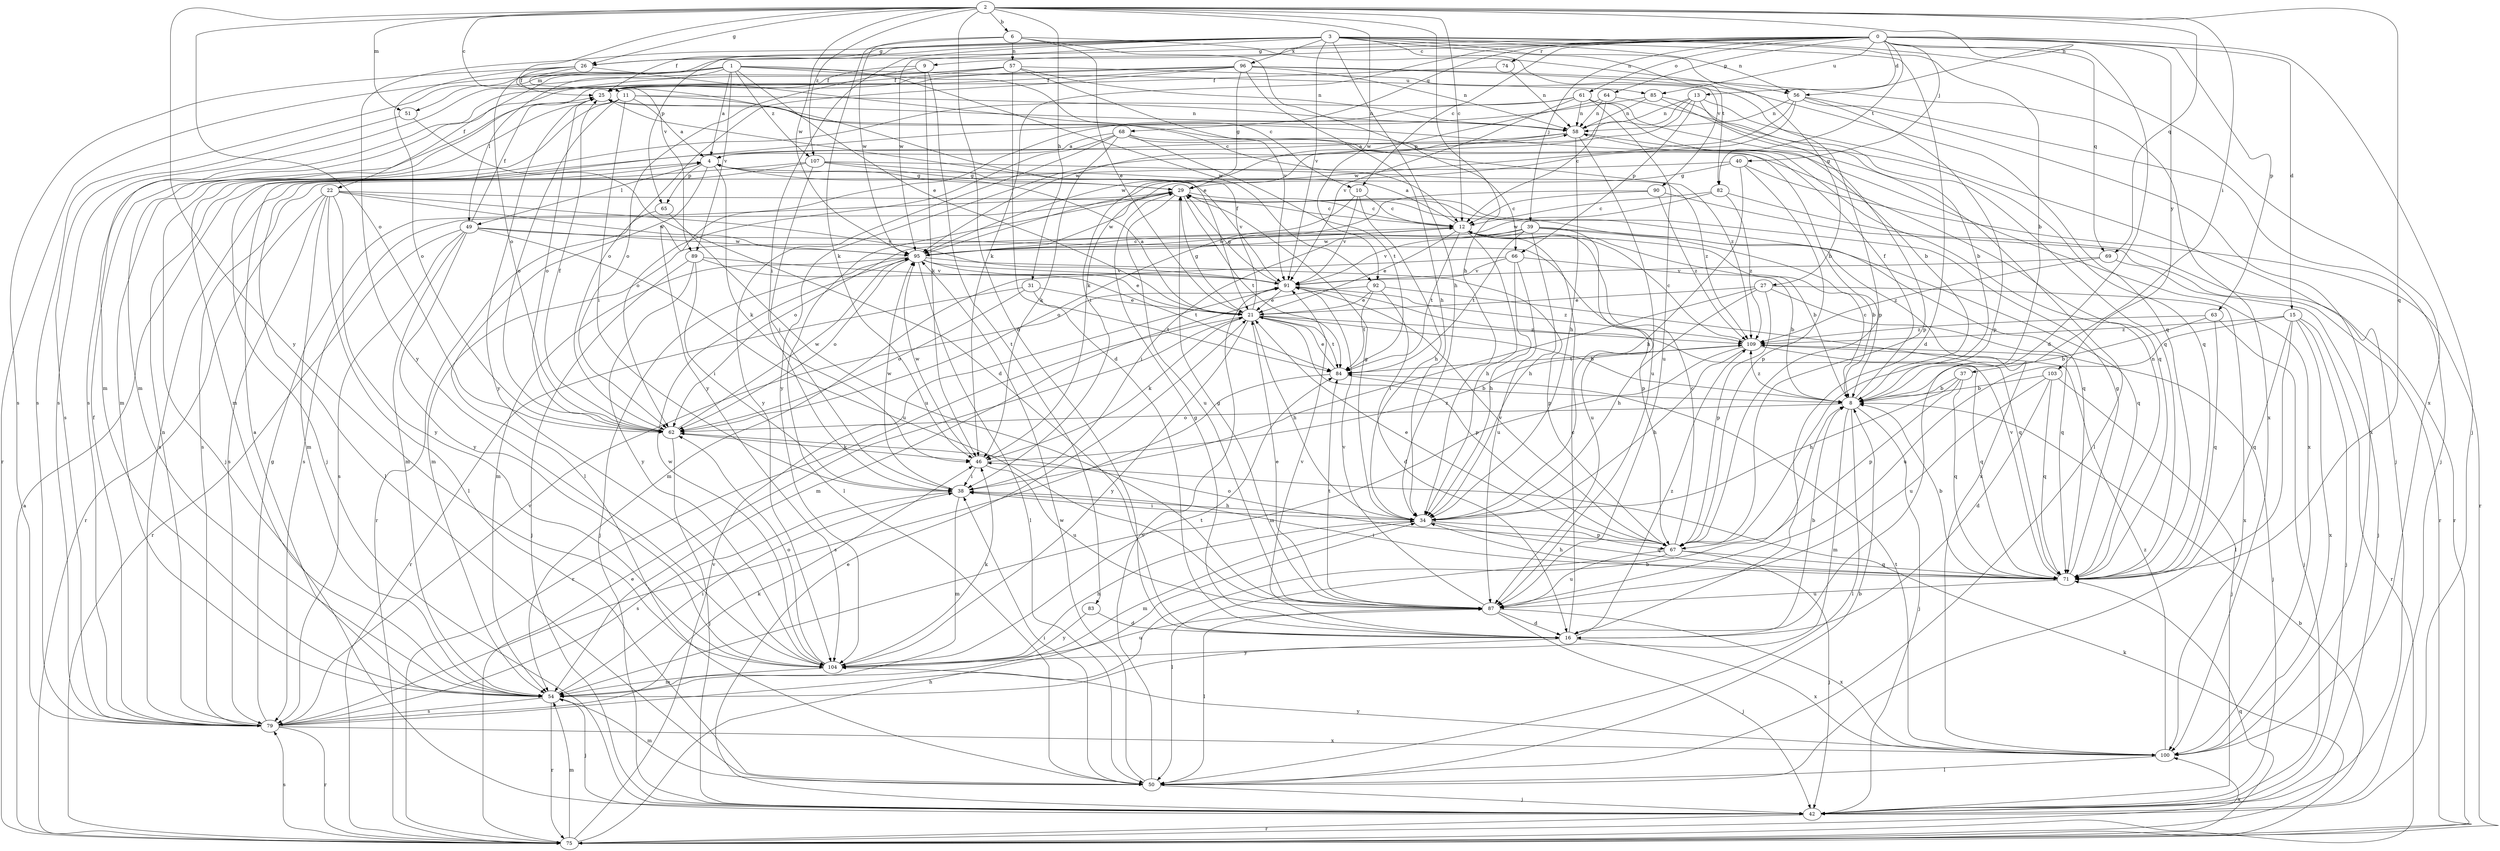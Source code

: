 strict digraph  {
0;
1;
2;
3;
4;
6;
8;
9;
10;
11;
12;
13;
15;
16;
21;
22;
25;
26;
27;
29;
31;
34;
37;
38;
39;
40;
42;
46;
49;
50;
51;
54;
56;
57;
58;
61;
62;
63;
64;
65;
66;
67;
68;
69;
71;
74;
75;
79;
82;
83;
84;
85;
87;
89;
90;
91;
92;
95;
96;
100;
103;
104;
107;
109;
0 -> 9  [label=c];
0 -> 10  [label=c];
0 -> 13  [label=d];
0 -> 15  [label=d];
0 -> 16  [label=d];
0 -> 26  [label=g];
0 -> 39  [label=j];
0 -> 40  [label=j];
0 -> 42  [label=j];
0 -> 46  [label=k];
0 -> 61  [label=o];
0 -> 62  [label=o];
0 -> 63  [label=p];
0 -> 64  [label=p];
0 -> 68  [label=q];
0 -> 69  [label=q];
0 -> 74  [label=r];
0 -> 82  [label=t];
0 -> 85  [label=u];
0 -> 103  [label=y];
1 -> 4  [label=a];
1 -> 10  [label=c];
1 -> 21  [label=e];
1 -> 22  [label=f];
1 -> 49  [label=l];
1 -> 51  [label=m];
1 -> 75  [label=r];
1 -> 79  [label=s];
1 -> 85  [label=u];
1 -> 89  [label=v];
1 -> 92  [label=w];
1 -> 107  [label=z];
2 -> 6  [label=b];
2 -> 11  [label=c];
2 -> 12  [label=c];
2 -> 16  [label=d];
2 -> 26  [label=g];
2 -> 31  [label=h];
2 -> 34  [label=h];
2 -> 37  [label=i];
2 -> 51  [label=m];
2 -> 56  [label=n];
2 -> 62  [label=o];
2 -> 69  [label=q];
2 -> 71  [label=q];
2 -> 89  [label=v];
2 -> 92  [label=w];
2 -> 95  [label=w];
2 -> 104  [label=y];
2 -> 107  [label=z];
3 -> 8  [label=b];
3 -> 16  [label=d];
3 -> 25  [label=f];
3 -> 26  [label=g];
3 -> 27  [label=g];
3 -> 34  [label=h];
3 -> 38  [label=i];
3 -> 56  [label=n];
3 -> 65  [label=p];
3 -> 82  [label=t];
3 -> 90  [label=v];
3 -> 91  [label=v];
3 -> 95  [label=w];
3 -> 96  [label=x];
3 -> 100  [label=x];
3 -> 104  [label=y];
4 -> 29  [label=g];
4 -> 46  [label=k];
4 -> 49  [label=l];
4 -> 50  [label=l];
4 -> 65  [label=p];
6 -> 21  [label=e];
6 -> 46  [label=k];
6 -> 56  [label=n];
6 -> 57  [label=n];
6 -> 66  [label=p];
6 -> 95  [label=w];
8 -> 12  [label=c];
8 -> 25  [label=f];
8 -> 42  [label=j];
8 -> 50  [label=l];
8 -> 54  [label=m];
8 -> 62  [label=o];
8 -> 109  [label=z];
9 -> 25  [label=f];
9 -> 46  [label=k];
9 -> 62  [label=o];
9 -> 83  [label=t];
10 -> 12  [label=c];
10 -> 34  [label=h];
10 -> 62  [label=o];
10 -> 91  [label=v];
11 -> 4  [label=a];
11 -> 8  [label=b];
11 -> 38  [label=i];
11 -> 42  [label=j];
11 -> 54  [label=m];
11 -> 58  [label=n];
11 -> 62  [label=o];
12 -> 4  [label=a];
12 -> 8  [label=b];
12 -> 21  [label=e];
12 -> 34  [label=h];
12 -> 54  [label=m];
12 -> 84  [label=t];
12 -> 95  [label=w];
13 -> 38  [label=i];
13 -> 42  [label=j];
13 -> 58  [label=n];
13 -> 66  [label=p];
13 -> 67  [label=p];
13 -> 104  [label=y];
15 -> 42  [label=j];
15 -> 50  [label=l];
15 -> 71  [label=q];
15 -> 75  [label=r];
15 -> 87  [label=u];
15 -> 100  [label=x];
15 -> 109  [label=z];
16 -> 8  [label=b];
16 -> 12  [label=c];
16 -> 29  [label=g];
16 -> 91  [label=v];
16 -> 100  [label=x];
16 -> 104  [label=y];
16 -> 109  [label=z];
21 -> 4  [label=a];
21 -> 8  [label=b];
21 -> 25  [label=f];
21 -> 29  [label=g];
21 -> 34  [label=h];
21 -> 46  [label=k];
21 -> 67  [label=p];
21 -> 75  [label=r];
21 -> 84  [label=t];
21 -> 104  [label=y];
21 -> 109  [label=z];
22 -> 12  [label=c];
22 -> 50  [label=l];
22 -> 54  [label=m];
22 -> 75  [label=r];
22 -> 79  [label=s];
22 -> 91  [label=v];
22 -> 95  [label=w];
22 -> 104  [label=y];
25 -> 58  [label=n];
25 -> 62  [label=o];
25 -> 104  [label=y];
26 -> 12  [label=c];
26 -> 21  [label=e];
26 -> 25  [label=f];
26 -> 62  [label=o];
26 -> 79  [label=s];
27 -> 21  [label=e];
27 -> 34  [label=h];
27 -> 38  [label=i];
27 -> 67  [label=p];
27 -> 71  [label=q];
27 -> 100  [label=x];
29 -> 12  [label=c];
29 -> 50  [label=l];
29 -> 71  [label=q];
29 -> 79  [label=s];
29 -> 84  [label=t];
29 -> 87  [label=u];
29 -> 95  [label=w];
29 -> 100  [label=x];
31 -> 21  [label=e];
31 -> 62  [label=o];
31 -> 75  [label=r];
31 -> 84  [label=t];
34 -> 29  [label=g];
34 -> 38  [label=i];
34 -> 54  [label=m];
34 -> 67  [label=p];
34 -> 71  [label=q];
37 -> 8  [label=b];
37 -> 34  [label=h];
37 -> 67  [label=p];
37 -> 71  [label=q];
38 -> 34  [label=h];
38 -> 54  [label=m];
38 -> 79  [label=s];
38 -> 95  [label=w];
39 -> 8  [label=b];
39 -> 34  [label=h];
39 -> 38  [label=i];
39 -> 71  [label=q];
39 -> 84  [label=t];
39 -> 87  [label=u];
39 -> 91  [label=v];
39 -> 95  [label=w];
40 -> 29  [label=g];
40 -> 34  [label=h];
40 -> 67  [label=p];
40 -> 75  [label=r];
40 -> 79  [label=s];
42 -> 21  [label=e];
42 -> 75  [label=r];
46 -> 38  [label=i];
46 -> 87  [label=u];
46 -> 95  [label=w];
46 -> 109  [label=z];
49 -> 25  [label=f];
49 -> 54  [label=m];
49 -> 67  [label=p];
49 -> 75  [label=r];
49 -> 79  [label=s];
49 -> 87  [label=u];
49 -> 95  [label=w];
49 -> 104  [label=y];
50 -> 8  [label=b];
50 -> 38  [label=i];
50 -> 42  [label=j];
50 -> 54  [label=m];
50 -> 91  [label=v];
50 -> 95  [label=w];
51 -> 16  [label=d];
51 -> 79  [label=s];
54 -> 4  [label=a];
54 -> 38  [label=i];
54 -> 42  [label=j];
54 -> 75  [label=r];
54 -> 79  [label=s];
56 -> 42  [label=j];
56 -> 46  [label=k];
56 -> 58  [label=n];
56 -> 67  [label=p];
56 -> 95  [label=w];
56 -> 100  [label=x];
57 -> 16  [label=d];
57 -> 25  [label=f];
57 -> 54  [label=m];
57 -> 58  [label=n];
57 -> 67  [label=p];
57 -> 79  [label=s];
57 -> 91  [label=v];
58 -> 4  [label=a];
58 -> 34  [label=h];
58 -> 87  [label=u];
58 -> 95  [label=w];
58 -> 100  [label=x];
61 -> 8  [label=b];
61 -> 50  [label=l];
61 -> 54  [label=m];
61 -> 58  [label=n];
61 -> 87  [label=u];
61 -> 91  [label=v];
61 -> 104  [label=y];
62 -> 25  [label=f];
62 -> 42  [label=j];
62 -> 46  [label=k];
62 -> 95  [label=w];
63 -> 8  [label=b];
63 -> 42  [label=j];
63 -> 71  [label=q];
63 -> 109  [label=z];
64 -> 12  [label=c];
64 -> 58  [label=n];
64 -> 71  [label=q];
64 -> 95  [label=w];
65 -> 75  [label=r];
65 -> 87  [label=u];
66 -> 8  [label=b];
66 -> 34  [label=h];
66 -> 54  [label=m];
66 -> 87  [label=u];
66 -> 91  [label=v];
67 -> 12  [label=c];
67 -> 21  [label=e];
67 -> 42  [label=j];
67 -> 50  [label=l];
67 -> 62  [label=o];
67 -> 71  [label=q];
67 -> 87  [label=u];
67 -> 91  [label=v];
68 -> 4  [label=a];
68 -> 46  [label=k];
68 -> 62  [label=o];
68 -> 71  [label=q];
68 -> 84  [label=t];
68 -> 104  [label=y];
68 -> 109  [label=z];
69 -> 42  [label=j];
69 -> 91  [label=v];
69 -> 109  [label=z];
71 -> 8  [label=b];
71 -> 29  [label=g];
71 -> 34  [label=h];
71 -> 38  [label=i];
71 -> 58  [label=n];
71 -> 87  [label=u];
71 -> 91  [label=v];
74 -> 25  [label=f];
74 -> 58  [label=n];
75 -> 4  [label=a];
75 -> 8  [label=b];
75 -> 21  [label=e];
75 -> 34  [label=h];
75 -> 46  [label=k];
75 -> 54  [label=m];
75 -> 71  [label=q];
75 -> 79  [label=s];
75 -> 91  [label=v];
75 -> 100  [label=x];
79 -> 8  [label=b];
79 -> 25  [label=f];
79 -> 29  [label=g];
79 -> 46  [label=k];
79 -> 58  [label=n];
79 -> 75  [label=r];
79 -> 91  [label=v];
79 -> 100  [label=x];
82 -> 12  [label=c];
82 -> 75  [label=r];
82 -> 95  [label=w];
82 -> 109  [label=z];
83 -> 16  [label=d];
83 -> 104  [label=y];
84 -> 8  [label=b];
84 -> 21  [label=e];
84 -> 79  [label=s];
85 -> 8  [label=b];
85 -> 42  [label=j];
85 -> 58  [label=n];
85 -> 71  [label=q];
87 -> 16  [label=d];
87 -> 21  [label=e];
87 -> 29  [label=g];
87 -> 42  [label=j];
87 -> 50  [label=l];
87 -> 84  [label=t];
87 -> 91  [label=v];
87 -> 100  [label=x];
89 -> 38  [label=i];
89 -> 42  [label=j];
89 -> 84  [label=t];
89 -> 91  [label=v];
89 -> 104  [label=y];
90 -> 12  [label=c];
90 -> 62  [label=o];
90 -> 75  [label=r];
90 -> 109  [label=z];
91 -> 21  [label=e];
91 -> 29  [label=g];
91 -> 109  [label=z];
92 -> 16  [label=d];
92 -> 21  [label=e];
92 -> 54  [label=m];
92 -> 71  [label=q];
92 -> 84  [label=t];
95 -> 12  [label=c];
95 -> 21  [label=e];
95 -> 42  [label=j];
95 -> 50  [label=l];
95 -> 54  [label=m];
95 -> 62  [label=o];
95 -> 67  [label=p];
95 -> 91  [label=v];
96 -> 25  [label=f];
96 -> 29  [label=g];
96 -> 34  [label=h];
96 -> 54  [label=m];
96 -> 58  [label=n];
96 -> 62  [label=o];
96 -> 71  [label=q];
96 -> 79  [label=s];
96 -> 100  [label=x];
100 -> 50  [label=l];
100 -> 84  [label=t];
100 -> 104  [label=y];
100 -> 109  [label=z];
103 -> 8  [label=b];
103 -> 16  [label=d];
103 -> 42  [label=j];
103 -> 71  [label=q];
103 -> 87  [label=u];
104 -> 34  [label=h];
104 -> 46  [label=k];
104 -> 54  [label=m];
104 -> 62  [label=o];
104 -> 84  [label=t];
104 -> 87  [label=u];
104 -> 95  [label=w];
107 -> 29  [label=g];
107 -> 38  [label=i];
107 -> 50  [label=l];
107 -> 79  [label=s];
107 -> 91  [label=v];
107 -> 109  [label=z];
109 -> 12  [label=c];
109 -> 34  [label=h];
109 -> 42  [label=j];
109 -> 54  [label=m];
109 -> 71  [label=q];
109 -> 84  [label=t];
}
